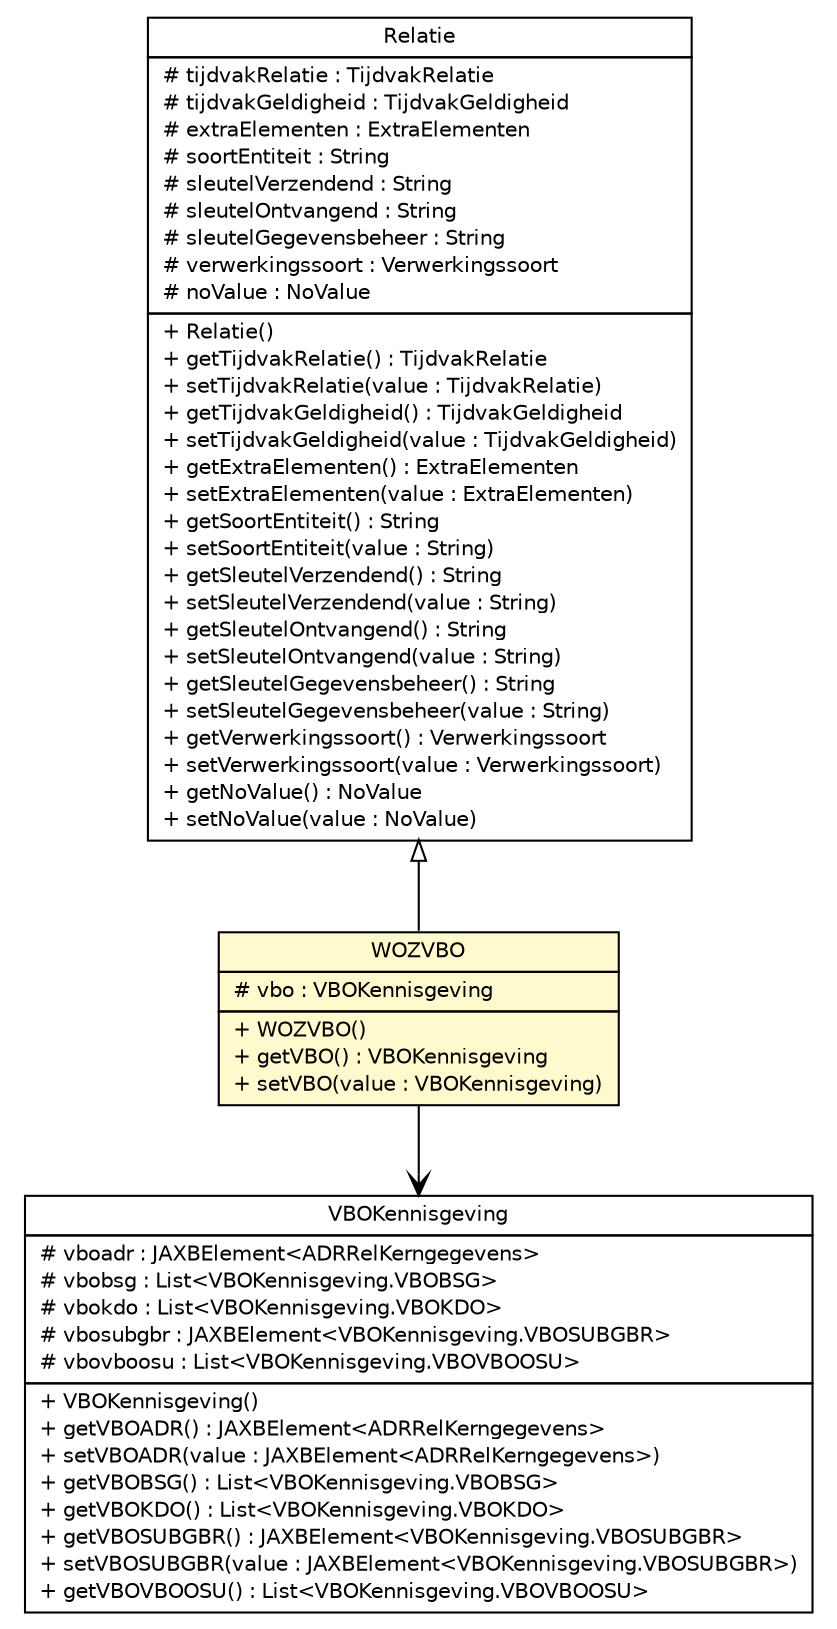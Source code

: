 #!/usr/local/bin/dot
#
# Class diagram 
# Generated by UMLGraph version R5_6-24-gf6e263 (http://www.umlgraph.org/)
#

digraph G {
	edge [fontname="Helvetica",fontsize=10,labelfontname="Helvetica",labelfontsize=10];
	node [fontname="Helvetica",fontsize=10,shape=plaintext];
	nodesep=0.25;
	ranksep=0.5;
	// nl.egem.stuf.sector.bg._0204.WOZAntwoord.WOZVBO
	c244077 [label=<<table title="nl.egem.stuf.sector.bg._0204.WOZAntwoord.WOZVBO" border="0" cellborder="1" cellspacing="0" cellpadding="2" port="p" bgcolor="lemonChiffon" href="./WOZAntwoord.WOZVBO.html">
		<tr><td><table border="0" cellspacing="0" cellpadding="1">
<tr><td align="center" balign="center"> WOZVBO </td></tr>
		</table></td></tr>
		<tr><td><table border="0" cellspacing="0" cellpadding="1">
<tr><td align="left" balign="left"> # vbo : VBOKennisgeving </td></tr>
		</table></td></tr>
		<tr><td><table border="0" cellspacing="0" cellpadding="1">
<tr><td align="left" balign="left"> + WOZVBO() </td></tr>
<tr><td align="left" balign="left"> + getVBO() : VBOKennisgeving </td></tr>
<tr><td align="left" balign="left"> + setVBO(value : VBOKennisgeving) </td></tr>
		</table></td></tr>
		</table>>, URL="./WOZAntwoord.WOZVBO.html", fontname="Helvetica", fontcolor="black", fontsize=10.0];
	// nl.egem.stuf.sector.bg._0204.Relatie
	c244226 [label=<<table title="nl.egem.stuf.sector.bg._0204.Relatie" border="0" cellborder="1" cellspacing="0" cellpadding="2" port="p" href="./Relatie.html">
		<tr><td><table border="0" cellspacing="0" cellpadding="1">
<tr><td align="center" balign="center"> Relatie </td></tr>
		</table></td></tr>
		<tr><td><table border="0" cellspacing="0" cellpadding="1">
<tr><td align="left" balign="left"> # tijdvakRelatie : TijdvakRelatie </td></tr>
<tr><td align="left" balign="left"> # tijdvakGeldigheid : TijdvakGeldigheid </td></tr>
<tr><td align="left" balign="left"> # extraElementen : ExtraElementen </td></tr>
<tr><td align="left" balign="left"> # soortEntiteit : String </td></tr>
<tr><td align="left" balign="left"> # sleutelVerzendend : String </td></tr>
<tr><td align="left" balign="left"> # sleutelOntvangend : String </td></tr>
<tr><td align="left" balign="left"> # sleutelGegevensbeheer : String </td></tr>
<tr><td align="left" balign="left"> # verwerkingssoort : Verwerkingssoort </td></tr>
<tr><td align="left" balign="left"> # noValue : NoValue </td></tr>
		</table></td></tr>
		<tr><td><table border="0" cellspacing="0" cellpadding="1">
<tr><td align="left" balign="left"> + Relatie() </td></tr>
<tr><td align="left" balign="left"> + getTijdvakRelatie() : TijdvakRelatie </td></tr>
<tr><td align="left" balign="left"> + setTijdvakRelatie(value : TijdvakRelatie) </td></tr>
<tr><td align="left" balign="left"> + getTijdvakGeldigheid() : TijdvakGeldigheid </td></tr>
<tr><td align="left" balign="left"> + setTijdvakGeldigheid(value : TijdvakGeldigheid) </td></tr>
<tr><td align="left" balign="left"> + getExtraElementen() : ExtraElementen </td></tr>
<tr><td align="left" balign="left"> + setExtraElementen(value : ExtraElementen) </td></tr>
<tr><td align="left" balign="left"> + getSoortEntiteit() : String </td></tr>
<tr><td align="left" balign="left"> + setSoortEntiteit(value : String) </td></tr>
<tr><td align="left" balign="left"> + getSleutelVerzendend() : String </td></tr>
<tr><td align="left" balign="left"> + setSleutelVerzendend(value : String) </td></tr>
<tr><td align="left" balign="left"> + getSleutelOntvangend() : String </td></tr>
<tr><td align="left" balign="left"> + setSleutelOntvangend(value : String) </td></tr>
<tr><td align="left" balign="left"> + getSleutelGegevensbeheer() : String </td></tr>
<tr><td align="left" balign="left"> + setSleutelGegevensbeheer(value : String) </td></tr>
<tr><td align="left" balign="left"> + getVerwerkingssoort() : Verwerkingssoort </td></tr>
<tr><td align="left" balign="left"> + setVerwerkingssoort(value : Verwerkingssoort) </td></tr>
<tr><td align="left" balign="left"> + getNoValue() : NoValue </td></tr>
<tr><td align="left" balign="left"> + setNoValue(value : NoValue) </td></tr>
		</table></td></tr>
		</table>>, URL="./Relatie.html", fontname="Helvetica", fontcolor="black", fontsize=10.0];
	// nl.egem.stuf.sector.bg._0204.VBOKennisgeving
	c244334 [label=<<table title="nl.egem.stuf.sector.bg._0204.VBOKennisgeving" border="0" cellborder="1" cellspacing="0" cellpadding="2" port="p" href="./VBOKennisgeving.html">
		<tr><td><table border="0" cellspacing="0" cellpadding="1">
<tr><td align="center" balign="center"> VBOKennisgeving </td></tr>
		</table></td></tr>
		<tr><td><table border="0" cellspacing="0" cellpadding="1">
<tr><td align="left" balign="left"> # vboadr : JAXBElement&lt;ADRRelKerngegevens&gt; </td></tr>
<tr><td align="left" balign="left"> # vbobsg : List&lt;VBOKennisgeving.VBOBSG&gt; </td></tr>
<tr><td align="left" balign="left"> # vbokdo : List&lt;VBOKennisgeving.VBOKDO&gt; </td></tr>
<tr><td align="left" balign="left"> # vbosubgbr : JAXBElement&lt;VBOKennisgeving.VBOSUBGBR&gt; </td></tr>
<tr><td align="left" balign="left"> # vbovboosu : List&lt;VBOKennisgeving.VBOVBOOSU&gt; </td></tr>
		</table></td></tr>
		<tr><td><table border="0" cellspacing="0" cellpadding="1">
<tr><td align="left" balign="left"> + VBOKennisgeving() </td></tr>
<tr><td align="left" balign="left"> + getVBOADR() : JAXBElement&lt;ADRRelKerngegevens&gt; </td></tr>
<tr><td align="left" balign="left"> + setVBOADR(value : JAXBElement&lt;ADRRelKerngegevens&gt;) </td></tr>
<tr><td align="left" balign="left"> + getVBOBSG() : List&lt;VBOKennisgeving.VBOBSG&gt; </td></tr>
<tr><td align="left" balign="left"> + getVBOKDO() : List&lt;VBOKennisgeving.VBOKDO&gt; </td></tr>
<tr><td align="left" balign="left"> + getVBOSUBGBR() : JAXBElement&lt;VBOKennisgeving.VBOSUBGBR&gt; </td></tr>
<tr><td align="left" balign="left"> + setVBOSUBGBR(value : JAXBElement&lt;VBOKennisgeving.VBOSUBGBR&gt;) </td></tr>
<tr><td align="left" balign="left"> + getVBOVBOOSU() : List&lt;VBOKennisgeving.VBOVBOOSU&gt; </td></tr>
		</table></td></tr>
		</table>>, URL="./VBOKennisgeving.html", fontname="Helvetica", fontcolor="black", fontsize=10.0];
	//nl.egem.stuf.sector.bg._0204.WOZAntwoord.WOZVBO extends nl.egem.stuf.sector.bg._0204.Relatie
	c244226:p -> c244077:p [dir=back,arrowtail=empty];
	// nl.egem.stuf.sector.bg._0204.WOZAntwoord.WOZVBO NAVASSOC nl.egem.stuf.sector.bg._0204.VBOKennisgeving
	c244077:p -> c244334:p [taillabel="", label="", headlabel="", fontname="Helvetica", fontcolor="black", fontsize=10.0, color="black", arrowhead=open];
}

